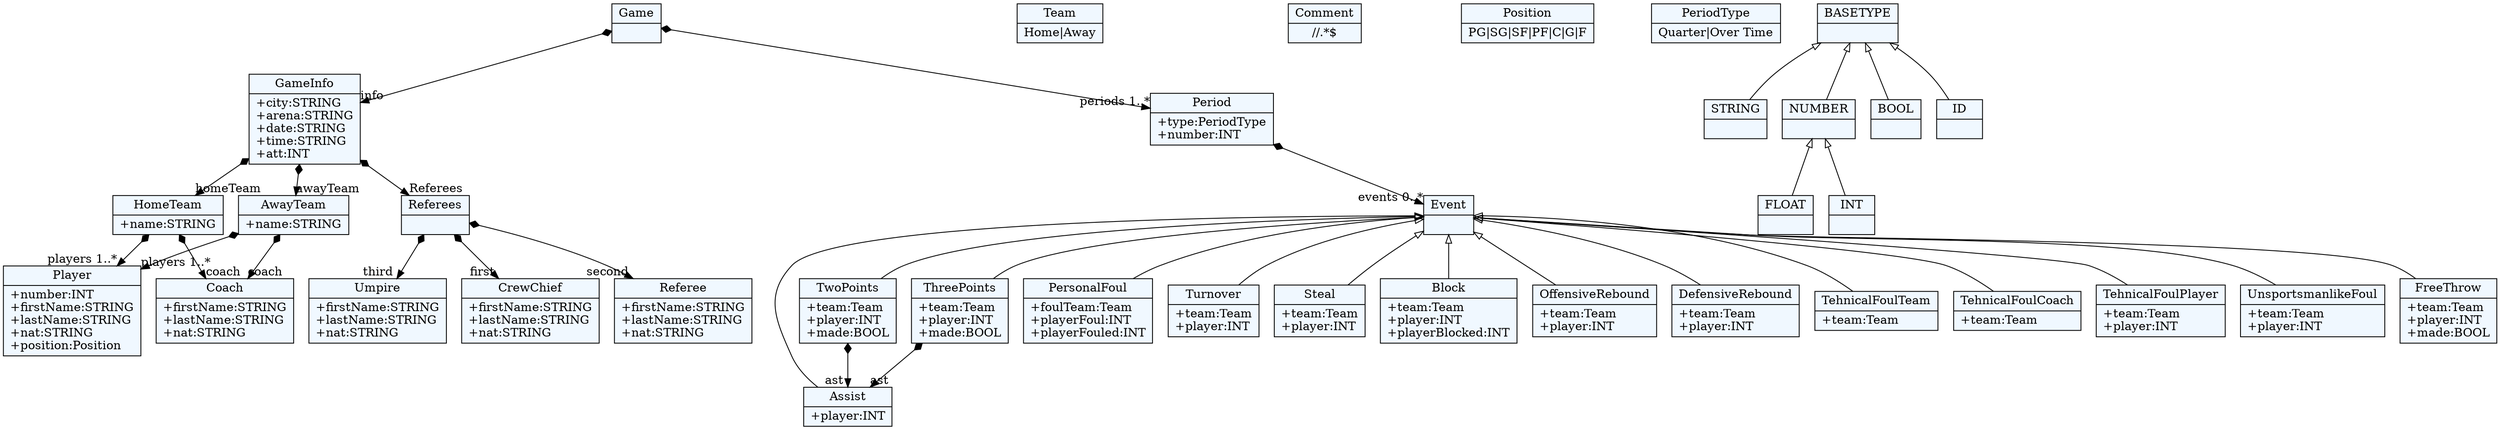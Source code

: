 
    digraph xtext {
    fontname = "Bitstream Vera Sans"
    fontsize = 8
    node[
        shape=record,
        style=filled,
        fillcolor=aliceblue
    ]
    edge[dir=black,arrowtail=empty]


57355544 -> 57409584[arrowtail=diamond, dir=both, headlabel="info "]
57355544 -> 57435104[arrowtail=diamond, dir=both, headlabel="periods 1..*"]
57355544[ label="{Game|}"]

57411472[ label="{Umpire|+firstName:STRING\l+lastName:STRING\l+nat:STRING\l}"]

57436048[ label="{Event|}"]
57436048 -> 57436992 [dir=back]
57436048 -> 57437464 [dir=back]
57436048 -> 57458736 [dir=back]
57436048 -> 57460624 [dir=back]
57436048 -> 57459208 [dir=back]
57436048 -> 57459680 [dir=back]
57436048 -> 57460152 [dir=back]
57436048 -> 57461096 [dir=back]
57436048 -> 57461568 [dir=back]
57436048 -> 57462040 [dir=back]
57436048 -> 57479216 [dir=back]
57436048 -> 57479688 [dir=back]
57436048 -> 57480160 [dir=back]
57436048 -> 57480632 [dir=back]

57410528[ label="{CrewChief|+firstName:STRING\l+lastName:STRING\l+nat:STRING\l}"]

57436520[ label="{Team|Home\|Away}"]

57412888[ label="{Player|+number:INT\l+firstName:STRING\l+lastName:STRING\l+nat:STRING\l+position:Position\l}"]

57434632[ label="{Coach|+firstName:STRING\l+lastName:STRING\l+nat:STRING\l}"]

57461568[ label="{OffensiveRebound|+team:Team\l+player:INT\l}"]

57480160[ label="{TehnicalFoulPlayer|+team:Team\l+player:INT\l}"]

57481104[ label="{Comment|\/\/.*$}"]

57437464 -> 57460624[arrowtail=diamond, dir=both, headlabel="ast "]
57437464[ label="{TwoPoints|+team:Team\l+player:INT\l+made:BOOL\l}"]

57459208[ label="{PersonalFoul|+foulTeam:Team\l+playerFoul:INT\l+playerFouled:INT\l}"]

57412416 -> 57412888[arrowtail=diamond, dir=both, headlabel="players 1..*"]
57412416 -> 57434632[arrowtail=diamond, dir=both, headlabel="coach "]
57412416[ label="{AwayTeam|+name:STRING\l}"]

57411944 -> 57412888[arrowtail=diamond, dir=both, headlabel="players 1..*"]
57411944 -> 57434632[arrowtail=diamond, dir=both, headlabel="coach "]
57411944[ label="{HomeTeam|+name:STRING\l}"]

57458736 -> 57460624[arrowtail=diamond, dir=both, headlabel="ast "]
57458736[ label="{ThreePoints|+team:Team\l+player:INT\l+made:BOOL\l}"]

57460152[ label="{Steal|+team:Team\l+player:INT\l}"]

57410056 -> 57410528[arrowtail=diamond, dir=both, headlabel="first "]
57410056 -> 57411000[arrowtail=diamond, dir=both, headlabel="second "]
57410056 -> 57411472[arrowtail=diamond, dir=both, headlabel="third "]
57410056[ label="{Referees|}"]

57479688[ label="{TehnicalFoulCoach|+team:Team\l}"]

57411000[ label="{Referee|+firstName:STRING\l+lastName:STRING\l+nat:STRING\l}"]

57480632[ label="{UnsportsmanlikeFoul|+team:Team\l+player:INT\l}"]

57479216[ label="{TehnicalFoulTeam|+team:Team\l}"]

57459680[ label="{Turnover|+team:Team\l+player:INT\l}"]

57434160[ label="{Position|PG\|SG\|SF\|PF\|C\|G\|F}"]

57409584 -> 57410056[arrowtail=diamond, dir=both, headlabel="Referees "]
57409584 -> 57411944[arrowtail=diamond, dir=both, headlabel="homeTeam "]
57409584 -> 57412416[arrowtail=diamond, dir=both, headlabel="awayTeam "]
57409584[ label="{GameInfo|+city:STRING\l+arena:STRING\l+date:STRING\l+time:STRING\l+att:INT\l}"]

57435576[ label="{PeriodType|Quarter\|Over Time}"]

57436992[ label="{FreeThrow|+team:Team\l+player:INT\l+made:BOOL\l}"]

57435104 -> 57436048[arrowtail=diamond, dir=both, headlabel="events 0..*"]
57435104[ label="{Period|+type:PeriodType\l+number:INT\l}"]

57460624[ label="{Assist|+player:INT\l}"]

57462040[ label="{DefensiveRebound|+team:Team\l+player:INT\l}"]

57461096[ label="{Block|+team:Team\l+player:INT\l+playerBlocked:INT\l}"]

14875456[ label="{STRING|}"]

14881760[ label="{NUMBER|}"]
14881760 -> 14881288 [dir=back]
14881760 -> 14880816 [dir=back]

14882232[ label="{BASETYPE|}"]
14882232 -> 14881760 [dir=back]
14882232 -> 14875928 [dir=back]
14882232 -> 14874984 [dir=back]
14882232 -> 14875456 [dir=back]

14875928[ label="{BOOL|}"]

14880816[ label="{INT|}"]

14874984[ label="{ID|}"]

14881288[ label="{FLOAT|}"]


}
